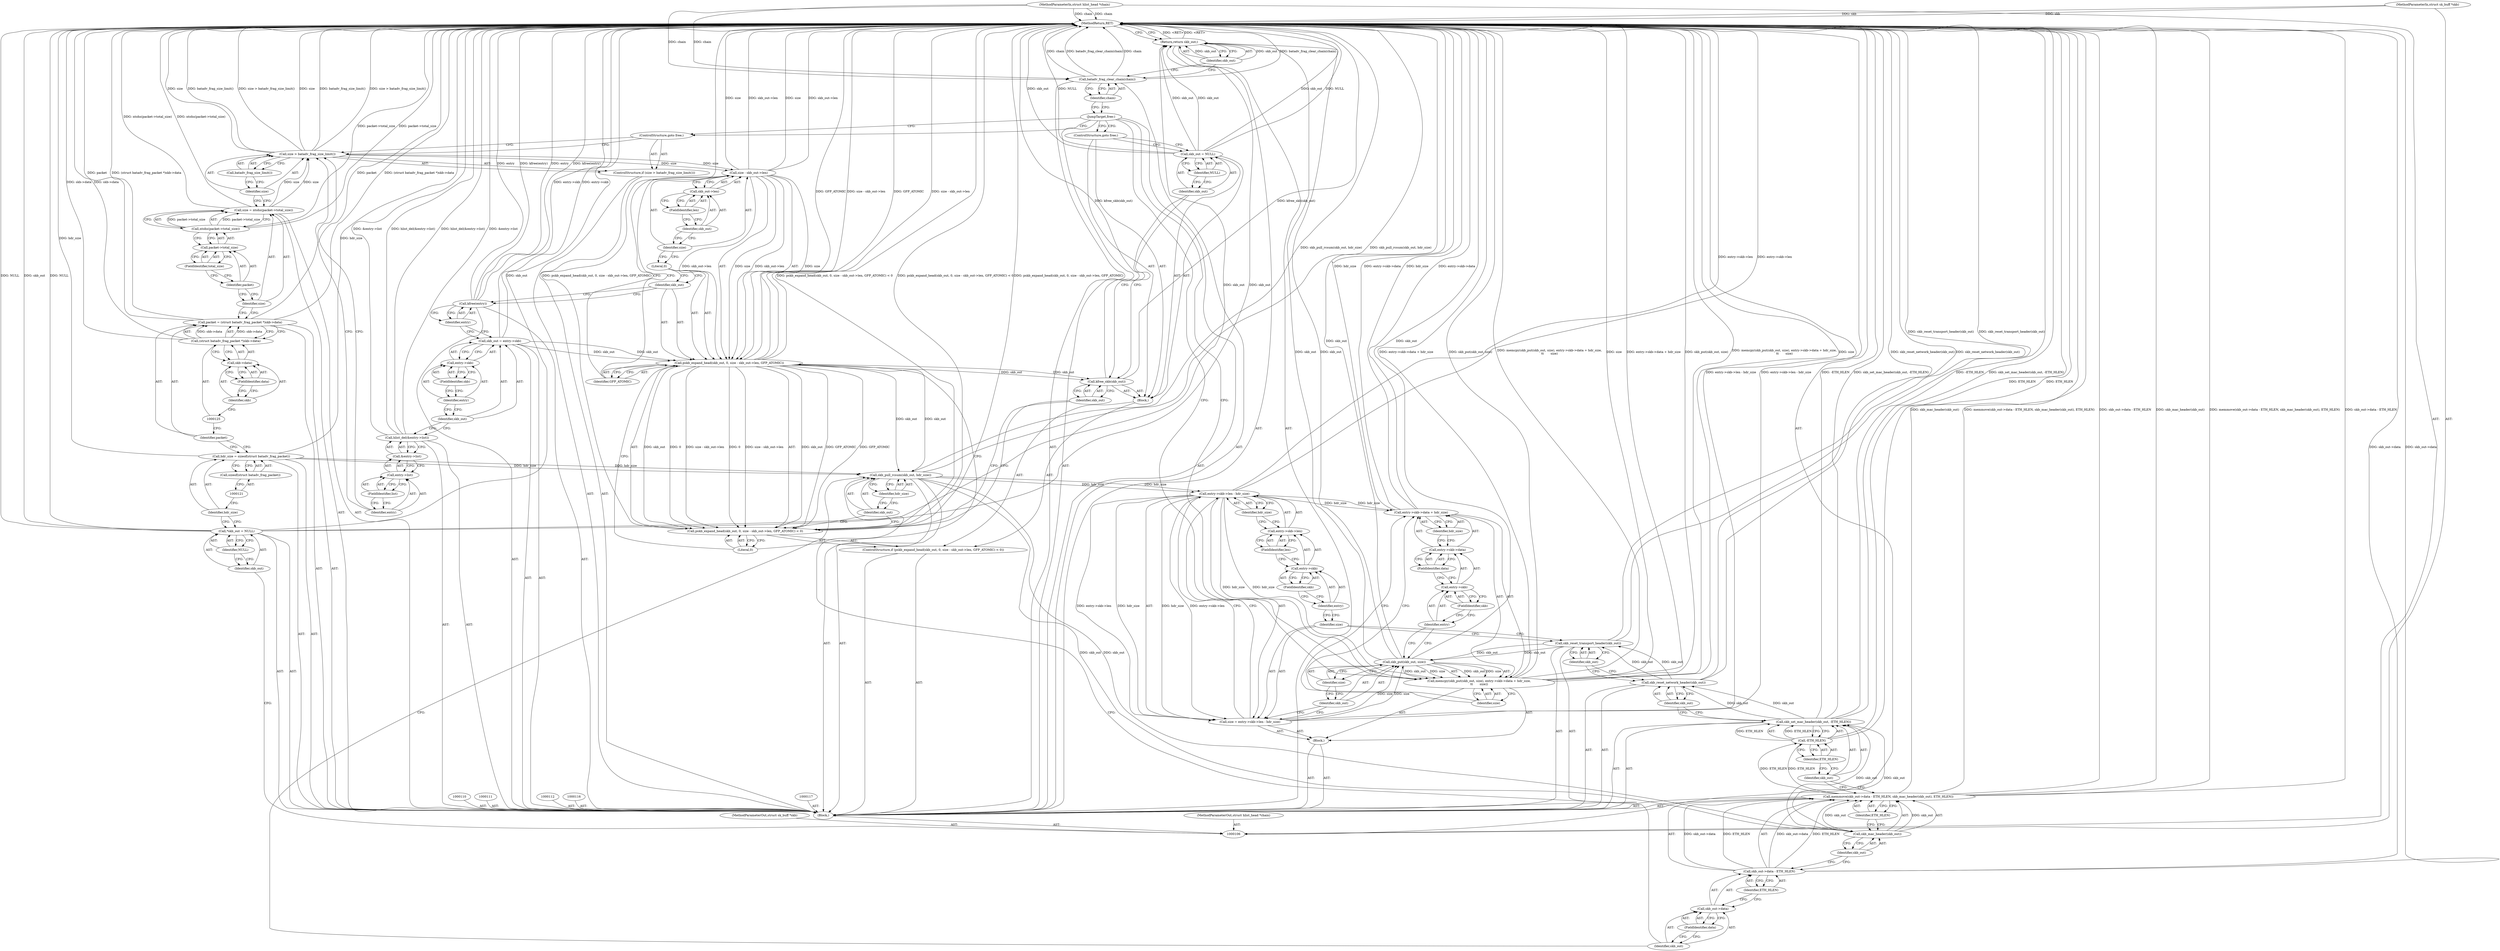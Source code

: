 digraph "0_linux_5b6698b0e4a37053de35cc24ee695b98a7eb712b" {
"1000218" [label="(MethodReturn,RET)"];
"1000107" [label="(MethodParameterIn,struct hlist_head *chain)"];
"1000343" [label="(MethodParameterOut,struct hlist_head *chain)"];
"1000108" [label="(MethodParameterIn,struct sk_buff *skb)"];
"1000344" [label="(MethodParameterOut,struct sk_buff *skb)"];
"1000129" [label="(Call,size = ntohs(packet->total_size))"];
"1000130" [label="(Identifier,size)"];
"1000132" [label="(Call,packet->total_size)"];
"1000133" [label="(Identifier,packet)"];
"1000134" [label="(FieldIdentifier,total_size)"];
"1000131" [label="(Call,ntohs(packet->total_size))"];
"1000135" [label="(ControlStructure,if (size > batadv_frag_size_limit()))"];
"1000138" [label="(Call,batadv_frag_size_limit())"];
"1000136" [label="(Call,size > batadv_frag_size_limit())"];
"1000137" [label="(Identifier,size)"];
"1000139" [label="(ControlStructure,goto free;)"];
"1000140" [label="(Call,hlist_del(&entry->list))"];
"1000141" [label="(Call,&entry->list)"];
"1000142" [label="(Call,entry->list)"];
"1000143" [label="(Identifier,entry)"];
"1000144" [label="(FieldIdentifier,list)"];
"1000145" [label="(Call,skb_out = entry->skb)"];
"1000146" [label="(Identifier,skb_out)"];
"1000147" [label="(Call,entry->skb)"];
"1000148" [label="(Identifier,entry)"];
"1000149" [label="(FieldIdentifier,skb)"];
"1000109" [label="(Block,)"];
"1000150" [label="(Call,kfree(entry))"];
"1000151" [label="(Identifier,entry)"];
"1000152" [label="(ControlStructure,if (pskb_expand_head(skb_out, 0, size - skb_out->len, GFP_ATOMIC) < 0))"];
"1000155" [label="(Identifier,skb_out)"];
"1000156" [label="(Literal,0)"];
"1000157" [label="(Call,size - skb_out->len)"];
"1000158" [label="(Identifier,size)"];
"1000159" [label="(Call,skb_out->len)"];
"1000160" [label="(Identifier,skb_out)"];
"1000153" [label="(Call,pskb_expand_head(skb_out, 0, size - skb_out->len, GFP_ATOMIC) < 0)"];
"1000154" [label="(Call,pskb_expand_head(skb_out, 0, size - skb_out->len, GFP_ATOMIC))"];
"1000161" [label="(FieldIdentifier,len)"];
"1000162" [label="(Identifier,GFP_ATOMIC)"];
"1000163" [label="(Literal,0)"];
"1000164" [label="(Block,)"];
"1000166" [label="(Identifier,skb_out)"];
"1000165" [label="(Call,kfree_skb(skb_out))"];
"1000169" [label="(Identifier,NULL)"];
"1000167" [label="(Call,skb_out = NULL)"];
"1000168" [label="(Identifier,skb_out)"];
"1000170" [label="(ControlStructure,goto free;)"];
"1000171" [label="(Call,skb_pull_rcsum(skb_out, hdr_size))"];
"1000172" [label="(Identifier,skb_out)"];
"1000173" [label="(Identifier,hdr_size)"];
"1000174" [label="(Call,memmove(skb_out->data - ETH_HLEN, skb_mac_header(skb_out), ETH_HLEN))"];
"1000178" [label="(FieldIdentifier,data)"];
"1000179" [label="(Identifier,ETH_HLEN)"];
"1000180" [label="(Call,skb_mac_header(skb_out))"];
"1000181" [label="(Identifier,skb_out)"];
"1000182" [label="(Identifier,ETH_HLEN)"];
"1000175" [label="(Call,skb_out->data - ETH_HLEN)"];
"1000176" [label="(Call,skb_out->data)"];
"1000177" [label="(Identifier,skb_out)"];
"1000183" [label="(Call,skb_set_mac_header(skb_out, -ETH_HLEN))"];
"1000184" [label="(Identifier,skb_out)"];
"1000185" [label="(Call,-ETH_HLEN)"];
"1000186" [label="(Identifier,ETH_HLEN)"];
"1000187" [label="(Call,skb_reset_network_header(skb_out))"];
"1000188" [label="(Identifier,skb_out)"];
"1000189" [label="(Call,skb_reset_transport_header(skb_out))"];
"1000190" [label="(Identifier,skb_out)"];
"1000191" [label="(Block,)"];
"1000198" [label="(FieldIdentifier,skb)"];
"1000192" [label="(Call,size = entry->skb->len - hdr_size)"];
"1000193" [label="(Identifier,size)"];
"1000199" [label="(FieldIdentifier,len)"];
"1000200" [label="(Identifier,hdr_size)"];
"1000194" [label="(Call,entry->skb->len - hdr_size)"];
"1000195" [label="(Call,entry->skb->len)"];
"1000196" [label="(Call,entry->skb)"];
"1000197" [label="(Identifier,entry)"];
"1000203" [label="(Identifier,skb_out)"];
"1000201" [label="(Call,memcpy(skb_put(skb_out, size), entry->skb->data + hdr_size,\n\t\t       size))"];
"1000204" [label="(Identifier,size)"];
"1000205" [label="(Call,entry->skb->data + hdr_size)"];
"1000206" [label="(Call,entry->skb->data)"];
"1000207" [label="(Call,entry->skb)"];
"1000208" [label="(Identifier,entry)"];
"1000209" [label="(FieldIdentifier,skb)"];
"1000210" [label="(FieldIdentifier,data)"];
"1000211" [label="(Identifier,hdr_size)"];
"1000202" [label="(Call,skb_put(skb_out, size))"];
"1000212" [label="(Identifier,size)"];
"1000213" [label="(JumpTarget,free:)"];
"1000214" [label="(Call,batadv_frag_clear_chain(chain))"];
"1000215" [label="(Identifier,chain)"];
"1000216" [label="(Return,return skb_out;)"];
"1000217" [label="(Identifier,skb_out)"];
"1000113" [label="(Call,*skb_out = NULL)"];
"1000114" [label="(Identifier,skb_out)"];
"1000115" [label="(Identifier,NULL)"];
"1000118" [label="(Call,hdr_size = sizeof(struct batadv_frag_packet))"];
"1000119" [label="(Identifier,hdr_size)"];
"1000120" [label="(Call,sizeof(struct batadv_frag_packet))"];
"1000122" [label="(Call,packet = (struct batadv_frag_packet *)skb->data)"];
"1000123" [label="(Identifier,packet)"];
"1000124" [label="(Call,(struct batadv_frag_packet *)skb->data)"];
"1000126" [label="(Call,skb->data)"];
"1000127" [label="(Identifier,skb)"];
"1000128" [label="(FieldIdentifier,data)"];
"1000218" -> "1000106"  [label="AST: "];
"1000218" -> "1000216"  [label="CFG: "];
"1000157" -> "1000218"  [label="DDG: skb_out->len"];
"1000157" -> "1000218"  [label="DDG: size"];
"1000187" -> "1000218"  [label="DDG: skb_reset_network_header(skb_out)"];
"1000108" -> "1000218"  [label="DDG: skb"];
"1000183" -> "1000218"  [label="DDG: -ETH_HLEN"];
"1000183" -> "1000218"  [label="DDG: skb_set_mac_header(skb_out, -ETH_HLEN)"];
"1000167" -> "1000218"  [label="DDG: NULL"];
"1000167" -> "1000218"  [label="DDG: skb_out"];
"1000154" -> "1000218"  [label="DDG: size - skb_out->len"];
"1000154" -> "1000218"  [label="DDG: GFP_ATOMIC"];
"1000175" -> "1000218"  [label="DDG: skb_out->data"];
"1000153" -> "1000218"  [label="DDG: pskb_expand_head(skb_out, 0, size - skb_out->len, GFP_ATOMIC) < 0"];
"1000153" -> "1000218"  [label="DDG: pskb_expand_head(skb_out, 0, size - skb_out->len, GFP_ATOMIC)"];
"1000136" -> "1000218"  [label="DDG: batadv_frag_size_limit()"];
"1000136" -> "1000218"  [label="DDG: size > batadv_frag_size_limit()"];
"1000136" -> "1000218"  [label="DDG: size"];
"1000185" -> "1000218"  [label="DDG: ETH_HLEN"];
"1000124" -> "1000218"  [label="DDG: skb->data"];
"1000192" -> "1000218"  [label="DDG: entry->skb->len - hdr_size"];
"1000201" -> "1000218"  [label="DDG: memcpy(skb_put(skb_out, size), entry->skb->data + hdr_size,\n\t\t       size)"];
"1000201" -> "1000218"  [label="DDG: size"];
"1000201" -> "1000218"  [label="DDG: entry->skb->data + hdr_size"];
"1000201" -> "1000218"  [label="DDG: skb_put(skb_out, size)"];
"1000107" -> "1000218"  [label="DDG: chain"];
"1000150" -> "1000218"  [label="DDG: entry"];
"1000150" -> "1000218"  [label="DDG: kfree(entry)"];
"1000113" -> "1000218"  [label="DDG: skb_out"];
"1000113" -> "1000218"  [label="DDG: NULL"];
"1000214" -> "1000218"  [label="DDG: batadv_frag_clear_chain(chain)"];
"1000214" -> "1000218"  [label="DDG: chain"];
"1000189" -> "1000218"  [label="DDG: skb_reset_transport_header(skb_out)"];
"1000205" -> "1000218"  [label="DDG: entry->skb->data"];
"1000205" -> "1000218"  [label="DDG: hdr_size"];
"1000122" -> "1000218"  [label="DDG: packet"];
"1000122" -> "1000218"  [label="DDG: (struct batadv_frag_packet *)skb->data"];
"1000131" -> "1000218"  [label="DDG: packet->total_size"];
"1000140" -> "1000218"  [label="DDG: &entry->list"];
"1000140" -> "1000218"  [label="DDG: hlist_del(&entry->list)"];
"1000194" -> "1000218"  [label="DDG: entry->skb->len"];
"1000202" -> "1000218"  [label="DDG: skb_out"];
"1000174" -> "1000218"  [label="DDG: skb_mac_header(skb_out)"];
"1000174" -> "1000218"  [label="DDG: memmove(skb_out->data - ETH_HLEN, skb_mac_header(skb_out), ETH_HLEN)"];
"1000174" -> "1000218"  [label="DDG: skb_out->data - ETH_HLEN"];
"1000171" -> "1000218"  [label="DDG: skb_pull_rcsum(skb_out, hdr_size)"];
"1000118" -> "1000218"  [label="DDG: hdr_size"];
"1000145" -> "1000218"  [label="DDG: entry->skb"];
"1000165" -> "1000218"  [label="DDG: kfree_skb(skb_out)"];
"1000129" -> "1000218"  [label="DDG: ntohs(packet->total_size)"];
"1000216" -> "1000218"  [label="DDG: <RET>"];
"1000107" -> "1000106"  [label="AST: "];
"1000107" -> "1000218"  [label="DDG: chain"];
"1000107" -> "1000214"  [label="DDG: chain"];
"1000343" -> "1000106"  [label="AST: "];
"1000108" -> "1000106"  [label="AST: "];
"1000108" -> "1000218"  [label="DDG: skb"];
"1000344" -> "1000106"  [label="AST: "];
"1000129" -> "1000109"  [label="AST: "];
"1000129" -> "1000131"  [label="CFG: "];
"1000130" -> "1000129"  [label="AST: "];
"1000131" -> "1000129"  [label="AST: "];
"1000137" -> "1000129"  [label="CFG: "];
"1000129" -> "1000218"  [label="DDG: ntohs(packet->total_size)"];
"1000131" -> "1000129"  [label="DDG: packet->total_size"];
"1000129" -> "1000136"  [label="DDG: size"];
"1000130" -> "1000129"  [label="AST: "];
"1000130" -> "1000122"  [label="CFG: "];
"1000133" -> "1000130"  [label="CFG: "];
"1000132" -> "1000131"  [label="AST: "];
"1000132" -> "1000134"  [label="CFG: "];
"1000133" -> "1000132"  [label="AST: "];
"1000134" -> "1000132"  [label="AST: "];
"1000131" -> "1000132"  [label="CFG: "];
"1000133" -> "1000132"  [label="AST: "];
"1000133" -> "1000130"  [label="CFG: "];
"1000134" -> "1000133"  [label="CFG: "];
"1000134" -> "1000132"  [label="AST: "];
"1000134" -> "1000133"  [label="CFG: "];
"1000132" -> "1000134"  [label="CFG: "];
"1000131" -> "1000129"  [label="AST: "];
"1000131" -> "1000132"  [label="CFG: "];
"1000132" -> "1000131"  [label="AST: "];
"1000129" -> "1000131"  [label="CFG: "];
"1000131" -> "1000218"  [label="DDG: packet->total_size"];
"1000131" -> "1000129"  [label="DDG: packet->total_size"];
"1000135" -> "1000109"  [label="AST: "];
"1000136" -> "1000135"  [label="AST: "];
"1000139" -> "1000135"  [label="AST: "];
"1000138" -> "1000136"  [label="AST: "];
"1000138" -> "1000137"  [label="CFG: "];
"1000136" -> "1000138"  [label="CFG: "];
"1000136" -> "1000135"  [label="AST: "];
"1000136" -> "1000138"  [label="CFG: "];
"1000137" -> "1000136"  [label="AST: "];
"1000138" -> "1000136"  [label="AST: "];
"1000139" -> "1000136"  [label="CFG: "];
"1000143" -> "1000136"  [label="CFG: "];
"1000136" -> "1000218"  [label="DDG: batadv_frag_size_limit()"];
"1000136" -> "1000218"  [label="DDG: size > batadv_frag_size_limit()"];
"1000136" -> "1000218"  [label="DDG: size"];
"1000129" -> "1000136"  [label="DDG: size"];
"1000136" -> "1000157"  [label="DDG: size"];
"1000137" -> "1000136"  [label="AST: "];
"1000137" -> "1000129"  [label="CFG: "];
"1000138" -> "1000137"  [label="CFG: "];
"1000139" -> "1000135"  [label="AST: "];
"1000139" -> "1000136"  [label="CFG: "];
"1000213" -> "1000139"  [label="CFG: "];
"1000140" -> "1000109"  [label="AST: "];
"1000140" -> "1000141"  [label="CFG: "];
"1000141" -> "1000140"  [label="AST: "];
"1000146" -> "1000140"  [label="CFG: "];
"1000140" -> "1000218"  [label="DDG: &entry->list"];
"1000140" -> "1000218"  [label="DDG: hlist_del(&entry->list)"];
"1000141" -> "1000140"  [label="AST: "];
"1000141" -> "1000142"  [label="CFG: "];
"1000142" -> "1000141"  [label="AST: "];
"1000140" -> "1000141"  [label="CFG: "];
"1000142" -> "1000141"  [label="AST: "];
"1000142" -> "1000144"  [label="CFG: "];
"1000143" -> "1000142"  [label="AST: "];
"1000144" -> "1000142"  [label="AST: "];
"1000141" -> "1000142"  [label="CFG: "];
"1000143" -> "1000142"  [label="AST: "];
"1000143" -> "1000136"  [label="CFG: "];
"1000144" -> "1000143"  [label="CFG: "];
"1000144" -> "1000142"  [label="AST: "];
"1000144" -> "1000143"  [label="CFG: "];
"1000142" -> "1000144"  [label="CFG: "];
"1000145" -> "1000109"  [label="AST: "];
"1000145" -> "1000147"  [label="CFG: "];
"1000146" -> "1000145"  [label="AST: "];
"1000147" -> "1000145"  [label="AST: "];
"1000151" -> "1000145"  [label="CFG: "];
"1000145" -> "1000218"  [label="DDG: entry->skb"];
"1000145" -> "1000154"  [label="DDG: skb_out"];
"1000146" -> "1000145"  [label="AST: "];
"1000146" -> "1000140"  [label="CFG: "];
"1000148" -> "1000146"  [label="CFG: "];
"1000147" -> "1000145"  [label="AST: "];
"1000147" -> "1000149"  [label="CFG: "];
"1000148" -> "1000147"  [label="AST: "];
"1000149" -> "1000147"  [label="AST: "];
"1000145" -> "1000147"  [label="CFG: "];
"1000148" -> "1000147"  [label="AST: "];
"1000148" -> "1000146"  [label="CFG: "];
"1000149" -> "1000148"  [label="CFG: "];
"1000149" -> "1000147"  [label="AST: "];
"1000149" -> "1000148"  [label="CFG: "];
"1000147" -> "1000149"  [label="CFG: "];
"1000109" -> "1000106"  [label="AST: "];
"1000110" -> "1000109"  [label="AST: "];
"1000111" -> "1000109"  [label="AST: "];
"1000112" -> "1000109"  [label="AST: "];
"1000113" -> "1000109"  [label="AST: "];
"1000116" -> "1000109"  [label="AST: "];
"1000117" -> "1000109"  [label="AST: "];
"1000118" -> "1000109"  [label="AST: "];
"1000122" -> "1000109"  [label="AST: "];
"1000129" -> "1000109"  [label="AST: "];
"1000135" -> "1000109"  [label="AST: "];
"1000140" -> "1000109"  [label="AST: "];
"1000145" -> "1000109"  [label="AST: "];
"1000150" -> "1000109"  [label="AST: "];
"1000152" -> "1000109"  [label="AST: "];
"1000171" -> "1000109"  [label="AST: "];
"1000174" -> "1000109"  [label="AST: "];
"1000183" -> "1000109"  [label="AST: "];
"1000187" -> "1000109"  [label="AST: "];
"1000189" -> "1000109"  [label="AST: "];
"1000191" -> "1000109"  [label="AST: "];
"1000213" -> "1000109"  [label="AST: "];
"1000214" -> "1000109"  [label="AST: "];
"1000216" -> "1000109"  [label="AST: "];
"1000150" -> "1000109"  [label="AST: "];
"1000150" -> "1000151"  [label="CFG: "];
"1000151" -> "1000150"  [label="AST: "];
"1000155" -> "1000150"  [label="CFG: "];
"1000150" -> "1000218"  [label="DDG: entry"];
"1000150" -> "1000218"  [label="DDG: kfree(entry)"];
"1000151" -> "1000150"  [label="AST: "];
"1000151" -> "1000145"  [label="CFG: "];
"1000150" -> "1000151"  [label="CFG: "];
"1000152" -> "1000109"  [label="AST: "];
"1000153" -> "1000152"  [label="AST: "];
"1000164" -> "1000152"  [label="AST: "];
"1000155" -> "1000154"  [label="AST: "];
"1000155" -> "1000150"  [label="CFG: "];
"1000156" -> "1000155"  [label="CFG: "];
"1000156" -> "1000154"  [label="AST: "];
"1000156" -> "1000155"  [label="CFG: "];
"1000158" -> "1000156"  [label="CFG: "];
"1000157" -> "1000154"  [label="AST: "];
"1000157" -> "1000159"  [label="CFG: "];
"1000158" -> "1000157"  [label="AST: "];
"1000159" -> "1000157"  [label="AST: "];
"1000162" -> "1000157"  [label="CFG: "];
"1000157" -> "1000218"  [label="DDG: skb_out->len"];
"1000157" -> "1000218"  [label="DDG: size"];
"1000157" -> "1000154"  [label="DDG: size"];
"1000157" -> "1000154"  [label="DDG: skb_out->len"];
"1000136" -> "1000157"  [label="DDG: size"];
"1000158" -> "1000157"  [label="AST: "];
"1000158" -> "1000156"  [label="CFG: "];
"1000160" -> "1000158"  [label="CFG: "];
"1000159" -> "1000157"  [label="AST: "];
"1000159" -> "1000161"  [label="CFG: "];
"1000160" -> "1000159"  [label="AST: "];
"1000161" -> "1000159"  [label="AST: "];
"1000157" -> "1000159"  [label="CFG: "];
"1000160" -> "1000159"  [label="AST: "];
"1000160" -> "1000158"  [label="CFG: "];
"1000161" -> "1000160"  [label="CFG: "];
"1000153" -> "1000152"  [label="AST: "];
"1000153" -> "1000163"  [label="CFG: "];
"1000154" -> "1000153"  [label="AST: "];
"1000163" -> "1000153"  [label="AST: "];
"1000166" -> "1000153"  [label="CFG: "];
"1000172" -> "1000153"  [label="CFG: "];
"1000153" -> "1000218"  [label="DDG: pskb_expand_head(skb_out, 0, size - skb_out->len, GFP_ATOMIC) < 0"];
"1000153" -> "1000218"  [label="DDG: pskb_expand_head(skb_out, 0, size - skb_out->len, GFP_ATOMIC)"];
"1000154" -> "1000153"  [label="DDG: skb_out"];
"1000154" -> "1000153"  [label="DDG: 0"];
"1000154" -> "1000153"  [label="DDG: size - skb_out->len"];
"1000154" -> "1000153"  [label="DDG: GFP_ATOMIC"];
"1000154" -> "1000153"  [label="AST: "];
"1000154" -> "1000162"  [label="CFG: "];
"1000155" -> "1000154"  [label="AST: "];
"1000156" -> "1000154"  [label="AST: "];
"1000157" -> "1000154"  [label="AST: "];
"1000162" -> "1000154"  [label="AST: "];
"1000163" -> "1000154"  [label="CFG: "];
"1000154" -> "1000218"  [label="DDG: size - skb_out->len"];
"1000154" -> "1000218"  [label="DDG: GFP_ATOMIC"];
"1000154" -> "1000153"  [label="DDG: skb_out"];
"1000154" -> "1000153"  [label="DDG: 0"];
"1000154" -> "1000153"  [label="DDG: size - skb_out->len"];
"1000154" -> "1000153"  [label="DDG: GFP_ATOMIC"];
"1000145" -> "1000154"  [label="DDG: skb_out"];
"1000157" -> "1000154"  [label="DDG: size"];
"1000157" -> "1000154"  [label="DDG: skb_out->len"];
"1000154" -> "1000165"  [label="DDG: skb_out"];
"1000154" -> "1000171"  [label="DDG: skb_out"];
"1000161" -> "1000159"  [label="AST: "];
"1000161" -> "1000160"  [label="CFG: "];
"1000159" -> "1000161"  [label="CFG: "];
"1000162" -> "1000154"  [label="AST: "];
"1000162" -> "1000157"  [label="CFG: "];
"1000154" -> "1000162"  [label="CFG: "];
"1000163" -> "1000153"  [label="AST: "];
"1000163" -> "1000154"  [label="CFG: "];
"1000153" -> "1000163"  [label="CFG: "];
"1000164" -> "1000152"  [label="AST: "];
"1000165" -> "1000164"  [label="AST: "];
"1000167" -> "1000164"  [label="AST: "];
"1000170" -> "1000164"  [label="AST: "];
"1000166" -> "1000165"  [label="AST: "];
"1000166" -> "1000153"  [label="CFG: "];
"1000165" -> "1000166"  [label="CFG: "];
"1000165" -> "1000164"  [label="AST: "];
"1000165" -> "1000166"  [label="CFG: "];
"1000166" -> "1000165"  [label="AST: "];
"1000168" -> "1000165"  [label="CFG: "];
"1000165" -> "1000218"  [label="DDG: kfree_skb(skb_out)"];
"1000154" -> "1000165"  [label="DDG: skb_out"];
"1000169" -> "1000167"  [label="AST: "];
"1000169" -> "1000168"  [label="CFG: "];
"1000167" -> "1000169"  [label="CFG: "];
"1000167" -> "1000164"  [label="AST: "];
"1000167" -> "1000169"  [label="CFG: "];
"1000168" -> "1000167"  [label="AST: "];
"1000169" -> "1000167"  [label="AST: "];
"1000170" -> "1000167"  [label="CFG: "];
"1000167" -> "1000218"  [label="DDG: NULL"];
"1000167" -> "1000218"  [label="DDG: skb_out"];
"1000167" -> "1000216"  [label="DDG: skb_out"];
"1000168" -> "1000167"  [label="AST: "];
"1000168" -> "1000165"  [label="CFG: "];
"1000169" -> "1000168"  [label="CFG: "];
"1000170" -> "1000164"  [label="AST: "];
"1000170" -> "1000167"  [label="CFG: "];
"1000213" -> "1000170"  [label="CFG: "];
"1000171" -> "1000109"  [label="AST: "];
"1000171" -> "1000173"  [label="CFG: "];
"1000172" -> "1000171"  [label="AST: "];
"1000173" -> "1000171"  [label="AST: "];
"1000177" -> "1000171"  [label="CFG: "];
"1000171" -> "1000218"  [label="DDG: skb_pull_rcsum(skb_out, hdr_size)"];
"1000154" -> "1000171"  [label="DDG: skb_out"];
"1000118" -> "1000171"  [label="DDG: hdr_size"];
"1000171" -> "1000180"  [label="DDG: skb_out"];
"1000171" -> "1000194"  [label="DDG: hdr_size"];
"1000172" -> "1000171"  [label="AST: "];
"1000172" -> "1000153"  [label="CFG: "];
"1000173" -> "1000172"  [label="CFG: "];
"1000173" -> "1000171"  [label="AST: "];
"1000173" -> "1000172"  [label="CFG: "];
"1000171" -> "1000173"  [label="CFG: "];
"1000174" -> "1000109"  [label="AST: "];
"1000174" -> "1000182"  [label="CFG: "];
"1000175" -> "1000174"  [label="AST: "];
"1000180" -> "1000174"  [label="AST: "];
"1000182" -> "1000174"  [label="AST: "];
"1000184" -> "1000174"  [label="CFG: "];
"1000174" -> "1000218"  [label="DDG: skb_mac_header(skb_out)"];
"1000174" -> "1000218"  [label="DDG: memmove(skb_out->data - ETH_HLEN, skb_mac_header(skb_out), ETH_HLEN)"];
"1000174" -> "1000218"  [label="DDG: skb_out->data - ETH_HLEN"];
"1000175" -> "1000174"  [label="DDG: skb_out->data"];
"1000175" -> "1000174"  [label="DDG: ETH_HLEN"];
"1000180" -> "1000174"  [label="DDG: skb_out"];
"1000174" -> "1000185"  [label="DDG: ETH_HLEN"];
"1000178" -> "1000176"  [label="AST: "];
"1000178" -> "1000177"  [label="CFG: "];
"1000176" -> "1000178"  [label="CFG: "];
"1000179" -> "1000175"  [label="AST: "];
"1000179" -> "1000176"  [label="CFG: "];
"1000175" -> "1000179"  [label="CFG: "];
"1000180" -> "1000174"  [label="AST: "];
"1000180" -> "1000181"  [label="CFG: "];
"1000181" -> "1000180"  [label="AST: "];
"1000182" -> "1000180"  [label="CFG: "];
"1000180" -> "1000174"  [label="DDG: skb_out"];
"1000171" -> "1000180"  [label="DDG: skb_out"];
"1000180" -> "1000183"  [label="DDG: skb_out"];
"1000181" -> "1000180"  [label="AST: "];
"1000181" -> "1000175"  [label="CFG: "];
"1000180" -> "1000181"  [label="CFG: "];
"1000182" -> "1000174"  [label="AST: "];
"1000182" -> "1000180"  [label="CFG: "];
"1000174" -> "1000182"  [label="CFG: "];
"1000175" -> "1000174"  [label="AST: "];
"1000175" -> "1000179"  [label="CFG: "];
"1000176" -> "1000175"  [label="AST: "];
"1000179" -> "1000175"  [label="AST: "];
"1000181" -> "1000175"  [label="CFG: "];
"1000175" -> "1000218"  [label="DDG: skb_out->data"];
"1000175" -> "1000174"  [label="DDG: skb_out->data"];
"1000175" -> "1000174"  [label="DDG: ETH_HLEN"];
"1000176" -> "1000175"  [label="AST: "];
"1000176" -> "1000178"  [label="CFG: "];
"1000177" -> "1000176"  [label="AST: "];
"1000178" -> "1000176"  [label="AST: "];
"1000179" -> "1000176"  [label="CFG: "];
"1000177" -> "1000176"  [label="AST: "];
"1000177" -> "1000171"  [label="CFG: "];
"1000178" -> "1000177"  [label="CFG: "];
"1000183" -> "1000109"  [label="AST: "];
"1000183" -> "1000185"  [label="CFG: "];
"1000184" -> "1000183"  [label="AST: "];
"1000185" -> "1000183"  [label="AST: "];
"1000188" -> "1000183"  [label="CFG: "];
"1000183" -> "1000218"  [label="DDG: -ETH_HLEN"];
"1000183" -> "1000218"  [label="DDG: skb_set_mac_header(skb_out, -ETH_HLEN)"];
"1000180" -> "1000183"  [label="DDG: skb_out"];
"1000185" -> "1000183"  [label="DDG: ETH_HLEN"];
"1000183" -> "1000187"  [label="DDG: skb_out"];
"1000184" -> "1000183"  [label="AST: "];
"1000184" -> "1000174"  [label="CFG: "];
"1000186" -> "1000184"  [label="CFG: "];
"1000185" -> "1000183"  [label="AST: "];
"1000185" -> "1000186"  [label="CFG: "];
"1000186" -> "1000185"  [label="AST: "];
"1000183" -> "1000185"  [label="CFG: "];
"1000185" -> "1000218"  [label="DDG: ETH_HLEN"];
"1000185" -> "1000183"  [label="DDG: ETH_HLEN"];
"1000174" -> "1000185"  [label="DDG: ETH_HLEN"];
"1000186" -> "1000185"  [label="AST: "];
"1000186" -> "1000184"  [label="CFG: "];
"1000185" -> "1000186"  [label="CFG: "];
"1000187" -> "1000109"  [label="AST: "];
"1000187" -> "1000188"  [label="CFG: "];
"1000188" -> "1000187"  [label="AST: "];
"1000190" -> "1000187"  [label="CFG: "];
"1000187" -> "1000218"  [label="DDG: skb_reset_network_header(skb_out)"];
"1000183" -> "1000187"  [label="DDG: skb_out"];
"1000187" -> "1000189"  [label="DDG: skb_out"];
"1000188" -> "1000187"  [label="AST: "];
"1000188" -> "1000183"  [label="CFG: "];
"1000187" -> "1000188"  [label="CFG: "];
"1000189" -> "1000109"  [label="AST: "];
"1000189" -> "1000190"  [label="CFG: "];
"1000190" -> "1000189"  [label="AST: "];
"1000193" -> "1000189"  [label="CFG: "];
"1000189" -> "1000218"  [label="DDG: skb_reset_transport_header(skb_out)"];
"1000187" -> "1000189"  [label="DDG: skb_out"];
"1000189" -> "1000202"  [label="DDG: skb_out"];
"1000190" -> "1000189"  [label="AST: "];
"1000190" -> "1000187"  [label="CFG: "];
"1000189" -> "1000190"  [label="CFG: "];
"1000191" -> "1000109"  [label="AST: "];
"1000192" -> "1000191"  [label="AST: "];
"1000201" -> "1000191"  [label="AST: "];
"1000198" -> "1000196"  [label="AST: "];
"1000198" -> "1000197"  [label="CFG: "];
"1000196" -> "1000198"  [label="CFG: "];
"1000192" -> "1000191"  [label="AST: "];
"1000192" -> "1000194"  [label="CFG: "];
"1000193" -> "1000192"  [label="AST: "];
"1000194" -> "1000192"  [label="AST: "];
"1000203" -> "1000192"  [label="CFG: "];
"1000192" -> "1000218"  [label="DDG: entry->skb->len - hdr_size"];
"1000194" -> "1000192"  [label="DDG: entry->skb->len"];
"1000194" -> "1000192"  [label="DDG: hdr_size"];
"1000192" -> "1000202"  [label="DDG: size"];
"1000193" -> "1000192"  [label="AST: "];
"1000193" -> "1000189"  [label="CFG: "];
"1000197" -> "1000193"  [label="CFG: "];
"1000199" -> "1000195"  [label="AST: "];
"1000199" -> "1000196"  [label="CFG: "];
"1000195" -> "1000199"  [label="CFG: "];
"1000200" -> "1000194"  [label="AST: "];
"1000200" -> "1000195"  [label="CFG: "];
"1000194" -> "1000200"  [label="CFG: "];
"1000194" -> "1000192"  [label="AST: "];
"1000194" -> "1000200"  [label="CFG: "];
"1000195" -> "1000194"  [label="AST: "];
"1000200" -> "1000194"  [label="AST: "];
"1000192" -> "1000194"  [label="CFG: "];
"1000194" -> "1000218"  [label="DDG: entry->skb->len"];
"1000194" -> "1000192"  [label="DDG: entry->skb->len"];
"1000194" -> "1000192"  [label="DDG: hdr_size"];
"1000171" -> "1000194"  [label="DDG: hdr_size"];
"1000194" -> "1000201"  [label="DDG: hdr_size"];
"1000194" -> "1000205"  [label="DDG: hdr_size"];
"1000195" -> "1000194"  [label="AST: "];
"1000195" -> "1000199"  [label="CFG: "];
"1000196" -> "1000195"  [label="AST: "];
"1000199" -> "1000195"  [label="AST: "];
"1000200" -> "1000195"  [label="CFG: "];
"1000196" -> "1000195"  [label="AST: "];
"1000196" -> "1000198"  [label="CFG: "];
"1000197" -> "1000196"  [label="AST: "];
"1000198" -> "1000196"  [label="AST: "];
"1000199" -> "1000196"  [label="CFG: "];
"1000197" -> "1000196"  [label="AST: "];
"1000197" -> "1000193"  [label="CFG: "];
"1000198" -> "1000197"  [label="CFG: "];
"1000203" -> "1000202"  [label="AST: "];
"1000203" -> "1000192"  [label="CFG: "];
"1000204" -> "1000203"  [label="CFG: "];
"1000201" -> "1000191"  [label="AST: "];
"1000201" -> "1000212"  [label="CFG: "];
"1000202" -> "1000201"  [label="AST: "];
"1000205" -> "1000201"  [label="AST: "];
"1000212" -> "1000201"  [label="AST: "];
"1000213" -> "1000201"  [label="CFG: "];
"1000201" -> "1000218"  [label="DDG: memcpy(skb_put(skb_out, size), entry->skb->data + hdr_size,\n\t\t       size)"];
"1000201" -> "1000218"  [label="DDG: size"];
"1000201" -> "1000218"  [label="DDG: entry->skb->data + hdr_size"];
"1000201" -> "1000218"  [label="DDG: skb_put(skb_out, size)"];
"1000202" -> "1000201"  [label="DDG: skb_out"];
"1000202" -> "1000201"  [label="DDG: size"];
"1000194" -> "1000201"  [label="DDG: hdr_size"];
"1000204" -> "1000202"  [label="AST: "];
"1000204" -> "1000203"  [label="CFG: "];
"1000202" -> "1000204"  [label="CFG: "];
"1000205" -> "1000201"  [label="AST: "];
"1000205" -> "1000211"  [label="CFG: "];
"1000206" -> "1000205"  [label="AST: "];
"1000211" -> "1000205"  [label="AST: "];
"1000212" -> "1000205"  [label="CFG: "];
"1000205" -> "1000218"  [label="DDG: entry->skb->data"];
"1000205" -> "1000218"  [label="DDG: hdr_size"];
"1000194" -> "1000205"  [label="DDG: hdr_size"];
"1000206" -> "1000205"  [label="AST: "];
"1000206" -> "1000210"  [label="CFG: "];
"1000207" -> "1000206"  [label="AST: "];
"1000210" -> "1000206"  [label="AST: "];
"1000211" -> "1000206"  [label="CFG: "];
"1000207" -> "1000206"  [label="AST: "];
"1000207" -> "1000209"  [label="CFG: "];
"1000208" -> "1000207"  [label="AST: "];
"1000209" -> "1000207"  [label="AST: "];
"1000210" -> "1000207"  [label="CFG: "];
"1000208" -> "1000207"  [label="AST: "];
"1000208" -> "1000202"  [label="CFG: "];
"1000209" -> "1000208"  [label="CFG: "];
"1000209" -> "1000207"  [label="AST: "];
"1000209" -> "1000208"  [label="CFG: "];
"1000207" -> "1000209"  [label="CFG: "];
"1000210" -> "1000206"  [label="AST: "];
"1000210" -> "1000207"  [label="CFG: "];
"1000206" -> "1000210"  [label="CFG: "];
"1000211" -> "1000205"  [label="AST: "];
"1000211" -> "1000206"  [label="CFG: "];
"1000205" -> "1000211"  [label="CFG: "];
"1000202" -> "1000201"  [label="AST: "];
"1000202" -> "1000204"  [label="CFG: "];
"1000203" -> "1000202"  [label="AST: "];
"1000204" -> "1000202"  [label="AST: "];
"1000208" -> "1000202"  [label="CFG: "];
"1000202" -> "1000218"  [label="DDG: skb_out"];
"1000202" -> "1000201"  [label="DDG: skb_out"];
"1000202" -> "1000201"  [label="DDG: size"];
"1000189" -> "1000202"  [label="DDG: skb_out"];
"1000192" -> "1000202"  [label="DDG: size"];
"1000202" -> "1000216"  [label="DDG: skb_out"];
"1000212" -> "1000201"  [label="AST: "];
"1000212" -> "1000205"  [label="CFG: "];
"1000201" -> "1000212"  [label="CFG: "];
"1000213" -> "1000109"  [label="AST: "];
"1000213" -> "1000201"  [label="CFG: "];
"1000213" -> "1000139"  [label="CFG: "];
"1000213" -> "1000170"  [label="CFG: "];
"1000215" -> "1000213"  [label="CFG: "];
"1000214" -> "1000109"  [label="AST: "];
"1000214" -> "1000215"  [label="CFG: "];
"1000215" -> "1000214"  [label="AST: "];
"1000217" -> "1000214"  [label="CFG: "];
"1000214" -> "1000218"  [label="DDG: batadv_frag_clear_chain(chain)"];
"1000214" -> "1000218"  [label="DDG: chain"];
"1000107" -> "1000214"  [label="DDG: chain"];
"1000215" -> "1000214"  [label="AST: "];
"1000215" -> "1000213"  [label="CFG: "];
"1000214" -> "1000215"  [label="CFG: "];
"1000216" -> "1000109"  [label="AST: "];
"1000216" -> "1000217"  [label="CFG: "];
"1000217" -> "1000216"  [label="AST: "];
"1000218" -> "1000216"  [label="CFG: "];
"1000216" -> "1000218"  [label="DDG: <RET>"];
"1000217" -> "1000216"  [label="DDG: skb_out"];
"1000167" -> "1000216"  [label="DDG: skb_out"];
"1000113" -> "1000216"  [label="DDG: skb_out"];
"1000202" -> "1000216"  [label="DDG: skb_out"];
"1000217" -> "1000216"  [label="AST: "];
"1000217" -> "1000214"  [label="CFG: "];
"1000216" -> "1000217"  [label="CFG: "];
"1000217" -> "1000216"  [label="DDG: skb_out"];
"1000113" -> "1000109"  [label="AST: "];
"1000113" -> "1000115"  [label="CFG: "];
"1000114" -> "1000113"  [label="AST: "];
"1000115" -> "1000113"  [label="AST: "];
"1000119" -> "1000113"  [label="CFG: "];
"1000113" -> "1000218"  [label="DDG: skb_out"];
"1000113" -> "1000218"  [label="DDG: NULL"];
"1000113" -> "1000216"  [label="DDG: skb_out"];
"1000114" -> "1000113"  [label="AST: "];
"1000114" -> "1000106"  [label="CFG: "];
"1000115" -> "1000114"  [label="CFG: "];
"1000115" -> "1000113"  [label="AST: "];
"1000115" -> "1000114"  [label="CFG: "];
"1000113" -> "1000115"  [label="CFG: "];
"1000118" -> "1000109"  [label="AST: "];
"1000118" -> "1000120"  [label="CFG: "];
"1000119" -> "1000118"  [label="AST: "];
"1000120" -> "1000118"  [label="AST: "];
"1000123" -> "1000118"  [label="CFG: "];
"1000118" -> "1000218"  [label="DDG: hdr_size"];
"1000118" -> "1000171"  [label="DDG: hdr_size"];
"1000119" -> "1000118"  [label="AST: "];
"1000119" -> "1000113"  [label="CFG: "];
"1000121" -> "1000119"  [label="CFG: "];
"1000120" -> "1000118"  [label="AST: "];
"1000120" -> "1000121"  [label="CFG: "];
"1000121" -> "1000120"  [label="AST: "];
"1000118" -> "1000120"  [label="CFG: "];
"1000122" -> "1000109"  [label="AST: "];
"1000122" -> "1000124"  [label="CFG: "];
"1000123" -> "1000122"  [label="AST: "];
"1000124" -> "1000122"  [label="AST: "];
"1000130" -> "1000122"  [label="CFG: "];
"1000122" -> "1000218"  [label="DDG: packet"];
"1000122" -> "1000218"  [label="DDG: (struct batadv_frag_packet *)skb->data"];
"1000124" -> "1000122"  [label="DDG: skb->data"];
"1000123" -> "1000122"  [label="AST: "];
"1000123" -> "1000118"  [label="CFG: "];
"1000125" -> "1000123"  [label="CFG: "];
"1000124" -> "1000122"  [label="AST: "];
"1000124" -> "1000126"  [label="CFG: "];
"1000125" -> "1000124"  [label="AST: "];
"1000126" -> "1000124"  [label="AST: "];
"1000122" -> "1000124"  [label="CFG: "];
"1000124" -> "1000218"  [label="DDG: skb->data"];
"1000124" -> "1000122"  [label="DDG: skb->data"];
"1000126" -> "1000124"  [label="AST: "];
"1000126" -> "1000128"  [label="CFG: "];
"1000127" -> "1000126"  [label="AST: "];
"1000128" -> "1000126"  [label="AST: "];
"1000124" -> "1000126"  [label="CFG: "];
"1000127" -> "1000126"  [label="AST: "];
"1000127" -> "1000125"  [label="CFG: "];
"1000128" -> "1000127"  [label="CFG: "];
"1000128" -> "1000126"  [label="AST: "];
"1000128" -> "1000127"  [label="CFG: "];
"1000126" -> "1000128"  [label="CFG: "];
}
